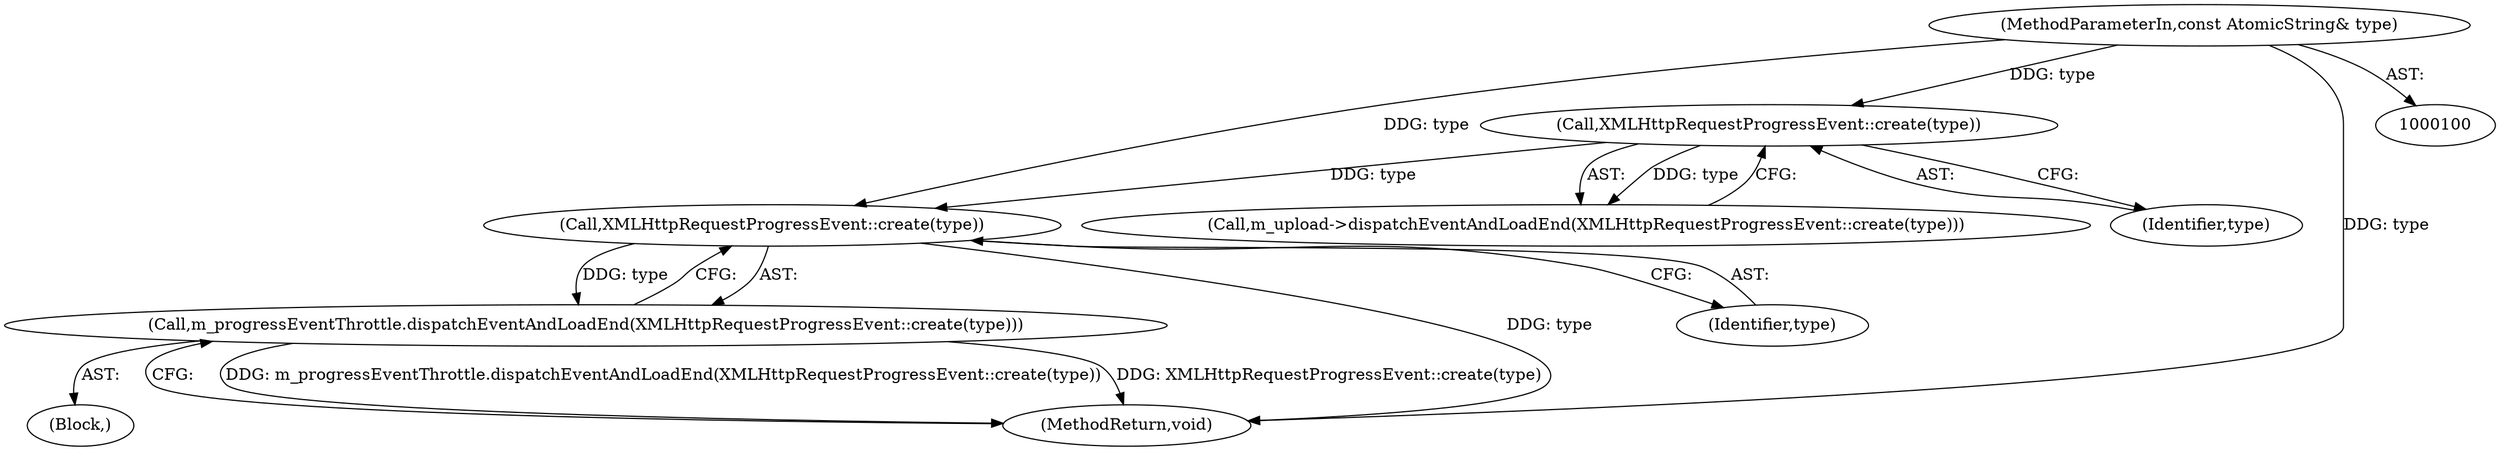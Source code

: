 digraph "0_Chrome_aa1a102f73565feeb1d121d0d6c9524bebcdd75f_4@API" {
"1000118" [label="(Call,XMLHttpRequestProgressEvent::create(type))"];
"1000115" [label="(Call,XMLHttpRequestProgressEvent::create(type))"];
"1000101" [label="(MethodParameterIn,const AtomicString& type)"];
"1000117" [label="(Call,m_progressEventThrottle.dispatchEventAndLoadEnd(XMLHttpRequestProgressEvent::create(type)))"];
"1000116" [label="(Identifier,type)"];
"1000117" [label="(Call,m_progressEventThrottle.dispatchEventAndLoadEnd(XMLHttpRequestProgressEvent::create(type)))"];
"1000118" [label="(Call,XMLHttpRequestProgressEvent::create(type))"];
"1000120" [label="(MethodReturn,void)"];
"1000114" [label="(Call,m_upload->dispatchEventAndLoadEnd(XMLHttpRequestProgressEvent::create(type)))"];
"1000115" [label="(Call,XMLHttpRequestProgressEvent::create(type))"];
"1000119" [label="(Identifier,type)"];
"1000101" [label="(MethodParameterIn,const AtomicString& type)"];
"1000102" [label="(Block,)"];
"1000118" -> "1000117"  [label="AST: "];
"1000118" -> "1000119"  [label="CFG: "];
"1000119" -> "1000118"  [label="AST: "];
"1000117" -> "1000118"  [label="CFG: "];
"1000118" -> "1000120"  [label="DDG: type"];
"1000118" -> "1000117"  [label="DDG: type"];
"1000115" -> "1000118"  [label="DDG: type"];
"1000101" -> "1000118"  [label="DDG: type"];
"1000115" -> "1000114"  [label="AST: "];
"1000115" -> "1000116"  [label="CFG: "];
"1000116" -> "1000115"  [label="AST: "];
"1000114" -> "1000115"  [label="CFG: "];
"1000115" -> "1000114"  [label="DDG: type"];
"1000101" -> "1000115"  [label="DDG: type"];
"1000101" -> "1000100"  [label="AST: "];
"1000101" -> "1000120"  [label="DDG: type"];
"1000117" -> "1000102"  [label="AST: "];
"1000120" -> "1000117"  [label="CFG: "];
"1000117" -> "1000120"  [label="DDG: m_progressEventThrottle.dispatchEventAndLoadEnd(XMLHttpRequestProgressEvent::create(type))"];
"1000117" -> "1000120"  [label="DDG: XMLHttpRequestProgressEvent::create(type)"];
}

